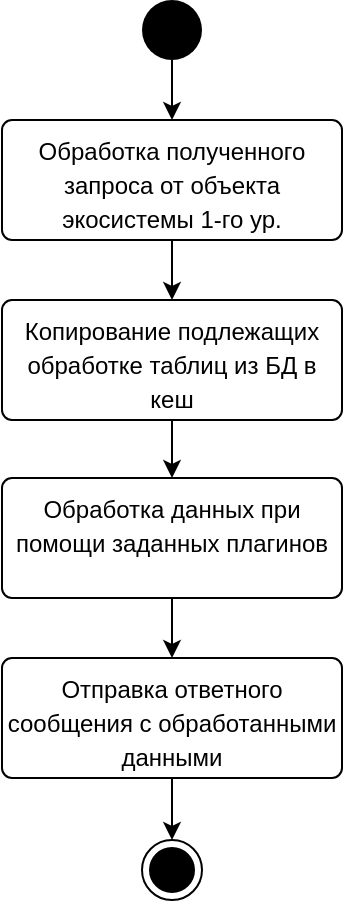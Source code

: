 <mxfile version="20.5.1" type="device" pages="4"><diagram id="eLnJWMcEk9zSA245UIGU" name="Выполнение запроса на получение статистики"><mxGraphModel dx="1038" dy="547" grid="1" gridSize="10" guides="1" tooltips="1" connect="1" arrows="1" fold="1" page="1" pageScale="1" pageWidth="827" pageHeight="1169" math="0" shadow="0"><root><mxCell id="0"/><mxCell id="1" parent="0"/><mxCell id="Grs-Pjf0tlLQb8pq8pSi-1" style="edgeStyle=orthogonalEdgeStyle;rounded=0;orthogonalLoop=1;jettySize=auto;html=1;" edge="1" parent="1" source="Grs-Pjf0tlLQb8pq8pSi-2" target="Grs-Pjf0tlLQb8pq8pSi-6"><mxGeometry relative="1" as="geometry"/></mxCell><mxCell id="Grs-Pjf0tlLQb8pq8pSi-2" value="&lt;span style=&quot;font-size: 12px;&quot;&gt;&lt;font style=&quot;vertical-align: inherit;&quot;&gt;&lt;font style=&quot;vertical-align: inherit;&quot;&gt;&lt;font style=&quot;vertical-align: inherit;&quot;&gt;&lt;font style=&quot;vertical-align: inherit;&quot;&gt;Обработка полученного запроса от объекта экосистемы 1-го ур.&lt;/font&gt;&lt;/font&gt;&lt;/font&gt;&lt;/font&gt;&lt;/span&gt;" style="html=1;align=center;verticalAlign=top;rounded=1;absoluteArcSize=1;arcSize=10;dashed=0;fontSize=14;whiteSpace=wrap;" vertex="1" parent="1"><mxGeometry x="40" y="100" width="170" height="60" as="geometry"/></mxCell><mxCell id="Grs-Pjf0tlLQb8pq8pSi-3" style="edgeStyle=orthogonalEdgeStyle;rounded=0;orthogonalLoop=1;jettySize=auto;html=1;" edge="1" parent="1" source="Grs-Pjf0tlLQb8pq8pSi-4" target="Grs-Pjf0tlLQb8pq8pSi-2"><mxGeometry relative="1" as="geometry"/></mxCell><mxCell id="Grs-Pjf0tlLQb8pq8pSi-4" value="" style="ellipse;fillColor=#000000;strokeColor=none;fontSize=14;html=1;" vertex="1" parent="1"><mxGeometry x="110" y="40" width="30" height="30" as="geometry"/></mxCell><mxCell id="Grs-Pjf0tlLQb8pq8pSi-5" style="edgeStyle=orthogonalEdgeStyle;rounded=0;orthogonalLoop=1;jettySize=auto;html=1;" edge="1" parent="1" source="Grs-Pjf0tlLQb8pq8pSi-6" target="Grs-Pjf0tlLQb8pq8pSi-8"><mxGeometry relative="1" as="geometry"/></mxCell><mxCell id="Grs-Pjf0tlLQb8pq8pSi-6" value="&lt;span style=&quot;font-size: 12px;&quot;&gt;&lt;font style=&quot;vertical-align: inherit;&quot;&gt;&lt;font style=&quot;vertical-align: inherit;&quot;&gt;&lt;font style=&quot;vertical-align: inherit;&quot;&gt;&lt;font style=&quot;vertical-align: inherit;&quot;&gt;Копирование подлежащих обработке таблиц из БД в кеш&lt;/font&gt;&lt;/font&gt;&lt;/font&gt;&lt;/font&gt;&lt;/span&gt;" style="html=1;align=center;verticalAlign=top;rounded=1;absoluteArcSize=1;arcSize=10;dashed=0;fontSize=14;whiteSpace=wrap;" vertex="1" parent="1"><mxGeometry x="40" y="190" width="170" height="60" as="geometry"/></mxCell><mxCell id="Grs-Pjf0tlLQb8pq8pSi-7" style="edgeStyle=orthogonalEdgeStyle;rounded=0;orthogonalLoop=1;jettySize=auto;html=1;" edge="1" parent="1" source="Grs-Pjf0tlLQb8pq8pSi-8" target="Grs-Pjf0tlLQb8pq8pSi-10"><mxGeometry relative="1" as="geometry"/></mxCell><mxCell id="Grs-Pjf0tlLQb8pq8pSi-8" value="&lt;span style=&quot;font-size: 12px;&quot;&gt;&lt;font style=&quot;vertical-align: inherit;&quot;&gt;&lt;font style=&quot;vertical-align: inherit;&quot;&gt;&lt;font style=&quot;vertical-align: inherit;&quot;&gt;&lt;font style=&quot;vertical-align: inherit;&quot;&gt;Обработка данных при помощи заданных плагинов&lt;/font&gt;&lt;/font&gt;&lt;/font&gt;&lt;/font&gt;&lt;/span&gt;" style="html=1;align=center;verticalAlign=top;rounded=1;absoluteArcSize=1;arcSize=10;dashed=0;fontSize=14;whiteSpace=wrap;" vertex="1" parent="1"><mxGeometry x="40" y="279" width="170" height="60" as="geometry"/></mxCell><mxCell id="Grs-Pjf0tlLQb8pq8pSi-9" style="edgeStyle=orthogonalEdgeStyle;rounded=0;orthogonalLoop=1;jettySize=auto;html=1;" edge="1" parent="1" source="Grs-Pjf0tlLQb8pq8pSi-10" target="Grs-Pjf0tlLQb8pq8pSi-11"><mxGeometry relative="1" as="geometry"/></mxCell><mxCell id="Grs-Pjf0tlLQb8pq8pSi-10" value="&lt;span style=&quot;font-size: 12px;&quot;&gt;Отправка ответного сообщения с обработанными данными&lt;/span&gt;" style="html=1;align=center;verticalAlign=top;rounded=1;absoluteArcSize=1;arcSize=10;dashed=0;fontSize=14;whiteSpace=wrap;" vertex="1" parent="1"><mxGeometry x="40" y="369" width="170" height="60" as="geometry"/></mxCell><mxCell id="Grs-Pjf0tlLQb8pq8pSi-11" value="" style="ellipse;html=1;shape=endState;fillColor=#000000;strokeColor=#000000;fontSize=14;" vertex="1" parent="1"><mxGeometry x="110" y="460" width="30" height="30" as="geometry"/></mxCell></root></mxGraphModel></diagram><diagram id="-PtWcBwnGmhwgazIFR6Q" name="Работа с набором плагинов"><mxGraphModel dx="1038" dy="547" grid="1" gridSize="10" guides="1" tooltips="1" connect="1" arrows="1" fold="1" page="1" pageScale="1" pageWidth="827" pageHeight="1169" math="0" shadow="0"><root><mxCell id="0"/><mxCell id="1" parent="0"/><mxCell id="3Bv6H7lremDi5raw1R_Z-1" style="edgeStyle=orthogonalEdgeStyle;rounded=0;orthogonalLoop=1;jettySize=auto;html=1;" edge="1" parent="1" source="3Bv6H7lremDi5raw1R_Z-2" target="3Bv6H7lremDi5raw1R_Z-13"><mxGeometry relative="1" as="geometry"/></mxCell><mxCell id="3Bv6H7lremDi5raw1R_Z-2" value="&lt;span style=&quot;font-size: 12px;&quot;&gt;&lt;font style=&quot;vertical-align: inherit;&quot;&gt;&lt;font style=&quot;vertical-align: inherit;&quot;&gt;&lt;font style=&quot;vertical-align: inherit;&quot;&gt;&lt;font style=&quot;vertical-align: inherit;&quot;&gt;Обработка полученного запроса от объекта экосистемы 1-го ур.&lt;/font&gt;&lt;/font&gt;&lt;/font&gt;&lt;/font&gt;&lt;/span&gt;" style="html=1;align=center;verticalAlign=top;rounded=1;absoluteArcSize=1;arcSize=10;dashed=0;fontSize=14;whiteSpace=wrap;" vertex="1" parent="1"><mxGeometry x="450" y="105" width="170" height="60" as="geometry"/></mxCell><mxCell id="3Bv6H7lremDi5raw1R_Z-3" style="edgeStyle=orthogonalEdgeStyle;rounded=0;orthogonalLoop=1;jettySize=auto;html=1;" edge="1" parent="1" source="3Bv6H7lremDi5raw1R_Z-4" target="3Bv6H7lremDi5raw1R_Z-2"><mxGeometry relative="1" as="geometry"/></mxCell><mxCell id="3Bv6H7lremDi5raw1R_Z-4" value="" style="ellipse;fillColor=#000000;strokeColor=none;fontSize=14;html=1;" vertex="1" parent="1"><mxGeometry x="520" y="40" width="30" height="30" as="geometry"/></mxCell><mxCell id="3Bv6H7lremDi5raw1R_Z-5" style="edgeStyle=orthogonalEdgeStyle;rounded=0;orthogonalLoop=1;jettySize=auto;html=1;" edge="1" parent="1" source="3Bv6H7lremDi5raw1R_Z-6" target="3Bv6H7lremDi5raw1R_Z-22"><mxGeometry relative="1" as="geometry"/></mxCell><mxCell id="3Bv6H7lremDi5raw1R_Z-6" value="&lt;span style=&quot;font-size: 12px;&quot;&gt;Проверка имеющихся плагинов&lt;/span&gt;" style="html=1;align=center;verticalAlign=top;rounded=1;absoluteArcSize=1;arcSize=10;dashed=0;fontSize=14;whiteSpace=wrap;" vertex="1" parent="1"><mxGeometry x="570" y="320" width="170" height="45" as="geometry"/></mxCell><mxCell id="3Bv6H7lremDi5raw1R_Z-7" style="edgeStyle=orthogonalEdgeStyle;rounded=0;orthogonalLoop=1;jettySize=auto;html=1;" edge="1" parent="1" source="3Bv6H7lremDi5raw1R_Z-13" target="3Bv6H7lremDi5raw1R_Z-6"><mxGeometry relative="1" as="geometry"/></mxCell><mxCell id="3Bv6H7lremDi5raw1R_Z-8" value="[Добавление]" style="edgeLabel;html=1;align=center;verticalAlign=middle;resizable=0;points=[];" vertex="1" connectable="0" parent="3Bv6H7lremDi5raw1R_Z-7"><mxGeometry x="-0.492" y="-2" relative="1" as="geometry"><mxPoint x="17" as="offset"/></mxGeometry></mxCell><mxCell id="3Bv6H7lremDi5raw1R_Z-9" style="edgeStyle=orthogonalEdgeStyle;rounded=0;orthogonalLoop=1;jettySize=auto;html=1;" edge="1" parent="1" source="3Bv6H7lremDi5raw1R_Z-13" target="3Bv6H7lremDi5raw1R_Z-15"><mxGeometry relative="1" as="geometry"><Array as="points"><mxPoint x="535" y="280"/><mxPoint x="415" y="280"/></Array></mxGeometry></mxCell><mxCell id="3Bv6H7lremDi5raw1R_Z-10" value="[Удаление]" style="edgeLabel;html=1;align=center;verticalAlign=middle;resizable=0;points=[];" vertex="1" connectable="0" parent="3Bv6H7lremDi5raw1R_Z-9"><mxGeometry x="-0.354" y="3" relative="1" as="geometry"><mxPoint as="offset"/></mxGeometry></mxCell><mxCell id="3Bv6H7lremDi5raw1R_Z-11" style="edgeStyle=orthogonalEdgeStyle;rounded=0;orthogonalLoop=1;jettySize=auto;html=1;" edge="1" parent="1" source="3Bv6H7lremDi5raw1R_Z-13" target="3Bv6H7lremDi5raw1R_Z-40"><mxGeometry relative="1" as="geometry"/></mxCell><mxCell id="3Bv6H7lremDi5raw1R_Z-12" value="[Чтение]" style="edgeLabel;html=1;align=center;verticalAlign=middle;resizable=0;points=[];" vertex="1" connectable="0" parent="3Bv6H7lremDi5raw1R_Z-11"><mxGeometry x="-0.854" y="1" relative="1" as="geometry"><mxPoint as="offset"/></mxGeometry></mxCell><mxCell id="3Bv6H7lremDi5raw1R_Z-13" value="" style="rhombus;fontSize=12;" vertex="1" parent="1"><mxGeometry x="520" y="205" width="30" height="30" as="geometry"/></mxCell><mxCell id="3Bv6H7lremDi5raw1R_Z-14" style="edgeStyle=orthogonalEdgeStyle;rounded=0;orthogonalLoop=1;jettySize=auto;html=1;" edge="1" parent="1" source="3Bv6H7lremDi5raw1R_Z-15" target="3Bv6H7lremDi5raw1R_Z-28"><mxGeometry relative="1" as="geometry"/></mxCell><mxCell id="3Bv6H7lremDi5raw1R_Z-15" value="&lt;span style=&quot;font-size: 12px;&quot;&gt;Проверка имеющихся плагинов&lt;/span&gt;" style="html=1;align=center;verticalAlign=top;rounded=1;absoluteArcSize=1;arcSize=10;dashed=0;fontSize=14;whiteSpace=wrap;" vertex="1" parent="1"><mxGeometry x="330" y="320" width="170" height="45" as="geometry"/></mxCell><mxCell id="3Bv6H7lremDi5raw1R_Z-16" value="&lt;div style=&quot;&quot;&gt;&lt;/div&gt;&lt;span style=&quot;text-align: center;&quot;&gt;Какое действие&lt;br&gt;выбрано?&lt;/span&gt;" style="shape=note2;boundedLbl=1;whiteSpace=wrap;html=1;size=14;verticalAlign=middle;align=left;fontSize=12;spacingTop=0;" vertex="1" parent="1"><mxGeometry x="630" y="140" width="110" height="60" as="geometry"/></mxCell><mxCell id="3Bv6H7lremDi5raw1R_Z-17" style="rounded=0;orthogonalLoop=1;jettySize=auto;html=1;fontSize=12;endArrow=none;endFill=0;dashed=1;" edge="1" parent="1" source="3Bv6H7lremDi5raw1R_Z-16" target="3Bv6H7lremDi5raw1R_Z-13"><mxGeometry relative="1" as="geometry"><mxPoint x="70" y="311.346" as="sourcePoint"/><mxPoint x="530" y="255" as="targetPoint"/></mxGeometry></mxCell><mxCell id="3Bv6H7lremDi5raw1R_Z-18" style="edgeStyle=orthogonalEdgeStyle;rounded=0;orthogonalLoop=1;jettySize=auto;html=1;" edge="1" parent="1" source="3Bv6H7lremDi5raw1R_Z-22" target="3Bv6H7lremDi5raw1R_Z-32"><mxGeometry relative="1" as="geometry"/></mxCell><mxCell id="3Bv6H7lremDi5raw1R_Z-19" value="[Нет]" style="edgeLabel;html=1;align=center;verticalAlign=middle;resizable=0;points=[];" vertex="1" connectable="0" parent="3Bv6H7lremDi5raw1R_Z-18"><mxGeometry x="-0.617" y="-5" relative="1" as="geometry"><mxPoint as="offset"/></mxGeometry></mxCell><mxCell id="3Bv6H7lremDi5raw1R_Z-20" style="edgeStyle=orthogonalEdgeStyle;rounded=0;orthogonalLoop=1;jettySize=auto;html=1;" edge="1" parent="1" source="3Bv6H7lremDi5raw1R_Z-22" target="3Bv6H7lremDi5raw1R_Z-38"><mxGeometry relative="1" as="geometry"><Array as="points"><mxPoint x="550" y="410"/></Array></mxGeometry></mxCell><mxCell id="3Bv6H7lremDi5raw1R_Z-21" value="[Да]" style="edgeLabel;html=1;align=center;verticalAlign=middle;resizable=0;points=[];" vertex="1" connectable="0" parent="3Bv6H7lremDi5raw1R_Z-20"><mxGeometry x="-0.896" y="1" relative="1" as="geometry"><mxPoint x="-7" y="-1" as="offset"/></mxGeometry></mxCell><mxCell id="3Bv6H7lremDi5raw1R_Z-22" value="" style="rhombus;fontSize=12;" vertex="1" parent="1"><mxGeometry x="640" y="395" width="30" height="30" as="geometry"/></mxCell><mxCell id="3Bv6H7lremDi5raw1R_Z-23" style="rounded=0;orthogonalLoop=1;jettySize=auto;html=1;fontSize=12;endArrow=none;endFill=0;dashed=1;" edge="1" parent="1" source="3Bv6H7lremDi5raw1R_Z-35" target="3Bv6H7lremDi5raw1R_Z-22"><mxGeometry relative="1" as="geometry"><mxPoint x="781" y="436.713" as="sourcePoint"/><mxPoint x="650" y="510" as="targetPoint"/></mxGeometry></mxCell><mxCell id="3Bv6H7lremDi5raw1R_Z-24" style="edgeStyle=orthogonalEdgeStyle;rounded=0;orthogonalLoop=1;jettySize=auto;html=1;" edge="1" parent="1" source="3Bv6H7lremDi5raw1R_Z-28" target="3Bv6H7lremDi5raw1R_Z-34"><mxGeometry relative="1" as="geometry"/></mxCell><mxCell id="3Bv6H7lremDi5raw1R_Z-25" value="[Да]" style="edgeLabel;html=1;align=center;verticalAlign=middle;resizable=0;points=[];" vertex="1" connectable="0" parent="3Bv6H7lremDi5raw1R_Z-24"><mxGeometry x="-0.729" relative="1" as="geometry"><mxPoint as="offset"/></mxGeometry></mxCell><mxCell id="3Bv6H7lremDi5raw1R_Z-26" style="edgeStyle=orthogonalEdgeStyle;rounded=0;orthogonalLoop=1;jettySize=auto;html=1;" edge="1" parent="1" source="3Bv6H7lremDi5raw1R_Z-28" target="3Bv6H7lremDi5raw1R_Z-38"><mxGeometry relative="1" as="geometry"><Array as="points"><mxPoint x="520" y="410"/></Array></mxGeometry></mxCell><mxCell id="3Bv6H7lremDi5raw1R_Z-27" value="[Нет]" style="edgeLabel;html=1;align=center;verticalAlign=middle;resizable=0;points=[];" vertex="1" connectable="0" parent="3Bv6H7lremDi5raw1R_Z-26"><mxGeometry x="-0.936" y="-2" relative="1" as="geometry"><mxPoint x="12" y="-2" as="offset"/></mxGeometry></mxCell><mxCell id="3Bv6H7lremDi5raw1R_Z-28" value="" style="rhombus;fontSize=12;" vertex="1" parent="1"><mxGeometry x="400" y="395" width="30" height="30" as="geometry"/></mxCell><mxCell id="3Bv6H7lremDi5raw1R_Z-29" style="rounded=0;orthogonalLoop=1;jettySize=auto;html=1;fontSize=12;endArrow=none;endFill=0;dashed=1;" edge="1" parent="1" source="3Bv6H7lremDi5raw1R_Z-36" target="3Bv6H7lremDi5raw1R_Z-28"><mxGeometry relative="1" as="geometry"><mxPoint x="441" y="471.713" as="sourcePoint"/><mxPoint x="310" y="545" as="targetPoint"/></mxGeometry></mxCell><mxCell id="3Bv6H7lremDi5raw1R_Z-30" value="" style="ellipse;html=1;shape=endState;fillColor=#000000;strokeColor=#000000;fontSize=14;" vertex="1" parent="1"><mxGeometry x="520" y="585" width="30" height="30" as="geometry"/></mxCell><mxCell id="3Bv6H7lremDi5raw1R_Z-31" style="edgeStyle=orthogonalEdgeStyle;rounded=0;orthogonalLoop=1;jettySize=auto;html=1;" edge="1" parent="1" source="3Bv6H7lremDi5raw1R_Z-32" target="3Bv6H7lremDi5raw1R_Z-38"><mxGeometry relative="1" as="geometry"><Array as="points"><mxPoint x="655" y="530"/></Array></mxGeometry></mxCell><mxCell id="3Bv6H7lremDi5raw1R_Z-32" value="&lt;span style=&quot;font-size: 12px;&quot;&gt;Добавление данного плагина&lt;/span&gt;" style="html=1;align=center;verticalAlign=top;rounded=1;absoluteArcSize=1;arcSize=10;dashed=0;fontSize=14;whiteSpace=wrap;" vertex="1" parent="1"><mxGeometry x="570" y="455" width="170" height="30" as="geometry"/></mxCell><mxCell id="3Bv6H7lremDi5raw1R_Z-33" style="edgeStyle=orthogonalEdgeStyle;rounded=0;orthogonalLoop=1;jettySize=auto;html=1;" edge="1" parent="1" source="3Bv6H7lremDi5raw1R_Z-34" target="3Bv6H7lremDi5raw1R_Z-38"><mxGeometry relative="1" as="geometry"><mxPoint x="490" y="680" as="targetPoint"/><Array as="points"><mxPoint x="415" y="520"/></Array></mxGeometry></mxCell><mxCell id="3Bv6H7lremDi5raw1R_Z-34" value="&lt;span style=&quot;font-size: 12px;&quot;&gt;Удаление данного плагина&lt;/span&gt;" style="html=1;align=center;verticalAlign=top;rounded=1;absoluteArcSize=1;arcSize=10;dashed=0;fontSize=14;whiteSpace=wrap;" vertex="1" parent="1"><mxGeometry x="330" y="455" width="170" height="30" as="geometry"/></mxCell><mxCell id="3Bv6H7lremDi5raw1R_Z-35" value="&lt;div style=&quot;&quot;&gt;&lt;/div&gt;&lt;div style=&quot;text-align: center;&quot;&gt;Данный плагин уже имеется?&lt;br&gt;&lt;/div&gt;" style="shape=note2;boundedLbl=1;whiteSpace=wrap;html=1;size=14;verticalAlign=middle;align=left;fontSize=12;spacingTop=0;" vertex="1" parent="1"><mxGeometry x="690" y="375" width="110" height="60" as="geometry"/></mxCell><mxCell id="3Bv6H7lremDi5raw1R_Z-36" value="&lt;div style=&quot;&quot;&gt;&lt;/div&gt;&lt;span style=&quot;text-align: center;&quot;&gt;Данный плагин имеется?&lt;/span&gt;" style="shape=note2;boundedLbl=1;whiteSpace=wrap;html=1;size=14;verticalAlign=middle;align=left;fontSize=12;spacingTop=0;" vertex="1" parent="1"><mxGeometry x="270" y="375" width="110" height="60" as="geometry"/></mxCell><mxCell id="3Bv6H7lremDi5raw1R_Z-37" style="edgeStyle=orthogonalEdgeStyle;rounded=0;orthogonalLoop=1;jettySize=auto;html=1;" edge="1" parent="1" source="3Bv6H7lremDi5raw1R_Z-38" target="3Bv6H7lremDi5raw1R_Z-30"><mxGeometry relative="1" as="geometry"/></mxCell><mxCell id="3Bv6H7lremDi5raw1R_Z-38" value="&lt;span style=&quot;font-size: 12px;&quot;&gt;Отправка ответного сообщения об итоге работы&lt;/span&gt;" style="html=1;align=center;verticalAlign=top;rounded=1;absoluteArcSize=1;arcSize=10;dashed=0;fontSize=14;whiteSpace=wrap;" vertex="1" parent="1"><mxGeometry x="450" y="505" width="170" height="50" as="geometry"/></mxCell><mxCell id="3Bv6H7lremDi5raw1R_Z-39" style="edgeStyle=orthogonalEdgeStyle;rounded=0;orthogonalLoop=1;jettySize=auto;html=1;" edge="1" parent="1" source="3Bv6H7lremDi5raw1R_Z-40" target="3Bv6H7lremDi5raw1R_Z-38"><mxGeometry relative="1" as="geometry"><Array as="points"><mxPoint x="225" y="540"/></Array></mxGeometry></mxCell><mxCell id="3Bv6H7lremDi5raw1R_Z-40" value="&lt;span style=&quot;font-size: 12px;&quot;&gt;Копирование списка имеющихся плагинов&lt;/span&gt;" style="html=1;align=center;verticalAlign=top;rounded=1;absoluteArcSize=1;arcSize=10;dashed=0;fontSize=14;whiteSpace=wrap;" vertex="1" parent="1"><mxGeometry x="140" y="320" width="170" height="45" as="geometry"/></mxCell></root></mxGraphModel></diagram><diagram id="IcGbIWEDaq1yMKV68-Fs" name="Чтение информации о конфигурации и её ограничениях целостности"><mxGraphModel dx="1038" dy="547" grid="1" gridSize="10" guides="1" tooltips="1" connect="1" arrows="1" fold="1" page="1" pageScale="1" pageWidth="827" pageHeight="1169" math="0" shadow="0"><root><mxCell id="0"/><mxCell id="1" parent="0"/><mxCell id="5kYDC8ofSHA2iDdrLOfN-1" style="edgeStyle=orthogonalEdgeStyle;rounded=0;orthogonalLoop=1;jettySize=auto;html=1;" edge="1" parent="1" source="5kYDC8ofSHA2iDdrLOfN-2" target="5kYDC8ofSHA2iDdrLOfN-10"><mxGeometry relative="1" as="geometry"><mxPoint x="125" y="190" as="targetPoint"/></mxGeometry></mxCell><mxCell id="5kYDC8ofSHA2iDdrLOfN-2" value="&lt;span style=&quot;font-size: 12px;&quot;&gt;&lt;font style=&quot;vertical-align: inherit;&quot;&gt;&lt;font style=&quot;vertical-align: inherit;&quot;&gt;&lt;font style=&quot;vertical-align: inherit;&quot;&gt;&lt;font style=&quot;vertical-align: inherit;&quot;&gt;Обработка полученного запроса от объекта экосистемы 1-го ур.&lt;/font&gt;&lt;/font&gt;&lt;/font&gt;&lt;/font&gt;&lt;/span&gt;" style="html=1;align=center;verticalAlign=top;rounded=1;absoluteArcSize=1;arcSize=10;dashed=0;fontSize=14;whiteSpace=wrap;" vertex="1" parent="1"><mxGeometry x="40" y="100" width="170" height="60" as="geometry"/></mxCell><mxCell id="5kYDC8ofSHA2iDdrLOfN-3" style="edgeStyle=orthogonalEdgeStyle;rounded=0;orthogonalLoop=1;jettySize=auto;html=1;" edge="1" parent="1" source="5kYDC8ofSHA2iDdrLOfN-4" target="5kYDC8ofSHA2iDdrLOfN-2"><mxGeometry relative="1" as="geometry"/></mxCell><mxCell id="5kYDC8ofSHA2iDdrLOfN-4" value="" style="ellipse;fillColor=#000000;strokeColor=none;fontSize=14;html=1;" vertex="1" parent="1"><mxGeometry x="110" y="40" width="30" height="30" as="geometry"/></mxCell><mxCell id="5kYDC8ofSHA2iDdrLOfN-9" style="edgeStyle=orthogonalEdgeStyle;rounded=0;orthogonalLoop=1;jettySize=auto;html=1;" edge="1" parent="1" source="5kYDC8ofSHA2iDdrLOfN-10" target="5kYDC8ofSHA2iDdrLOfN-11"><mxGeometry relative="1" as="geometry"/></mxCell><mxCell id="5kYDC8ofSHA2iDdrLOfN-10" value="&lt;span style=&quot;font-size: 12px;&quot;&gt;Отправка ответного сообщения с информацией о конфигурации компонента&lt;/span&gt;" style="html=1;align=center;verticalAlign=top;rounded=1;absoluteArcSize=1;arcSize=10;dashed=0;fontSize=14;whiteSpace=wrap;" vertex="1" parent="1"><mxGeometry x="40" y="190" width="170" height="60" as="geometry"/></mxCell><mxCell id="5kYDC8ofSHA2iDdrLOfN-11" value="" style="ellipse;html=1;shape=endState;fillColor=#000000;strokeColor=#000000;fontSize=14;" vertex="1" parent="1"><mxGeometry x="110" y="281" width="30" height="30" as="geometry"/></mxCell></root></mxGraphModel></diagram><diagram id="lPDYDIaimg0QFWT1KbxF" name="Чтение конфигурации для клиентской части"><mxGraphModel dx="1038" dy="547" grid="1" gridSize="10" guides="1" tooltips="1" connect="1" arrows="1" fold="1" page="1" pageScale="1" pageWidth="827" pageHeight="1169" math="0" shadow="0"><root><mxCell id="0"/><mxCell id="1" parent="0"/><mxCell id="K4DcBpy-xGClKQzc94oh-1" style="edgeStyle=orthogonalEdgeStyle;rounded=0;orthogonalLoop=1;jettySize=auto;html=1;" edge="1" parent="1" source="K4DcBpy-xGClKQzc94oh-2" target="K4DcBpy-xGClKQzc94oh-6"><mxGeometry relative="1" as="geometry"><mxPoint x="125" y="190" as="targetPoint"/></mxGeometry></mxCell><mxCell id="K4DcBpy-xGClKQzc94oh-2" value="&lt;span style=&quot;font-size: 12px;&quot;&gt;&lt;font style=&quot;vertical-align: inherit;&quot;&gt;&lt;font style=&quot;vertical-align: inherit;&quot;&gt;&lt;font style=&quot;vertical-align: inherit;&quot;&gt;&lt;font style=&quot;vertical-align: inherit;&quot;&gt;Обработка полученного запроса от объекта экосистемы 1-го ур.&lt;/font&gt;&lt;/font&gt;&lt;/font&gt;&lt;/font&gt;&lt;/span&gt;" style="html=1;align=center;verticalAlign=top;rounded=1;absoluteArcSize=1;arcSize=10;dashed=0;fontSize=14;whiteSpace=wrap;" vertex="1" parent="1"><mxGeometry x="40" y="100" width="170" height="60" as="geometry"/></mxCell><mxCell id="K4DcBpy-xGClKQzc94oh-3" style="edgeStyle=orthogonalEdgeStyle;rounded=0;orthogonalLoop=1;jettySize=auto;html=1;" edge="1" parent="1" source="K4DcBpy-xGClKQzc94oh-4" target="K4DcBpy-xGClKQzc94oh-2"><mxGeometry relative="1" as="geometry"/></mxCell><mxCell id="K4DcBpy-xGClKQzc94oh-4" value="" style="ellipse;fillColor=#000000;strokeColor=none;fontSize=14;html=1;" vertex="1" parent="1"><mxGeometry x="110" y="40" width="30" height="30" as="geometry"/></mxCell><mxCell id="K4DcBpy-xGClKQzc94oh-5" style="edgeStyle=orthogonalEdgeStyle;rounded=0;orthogonalLoop=1;jettySize=auto;html=1;" edge="1" parent="1" source="K4DcBpy-xGClKQzc94oh-6" target="K4DcBpy-xGClKQzc94oh-7"><mxGeometry relative="1" as="geometry"/></mxCell><mxCell id="K4DcBpy-xGClKQzc94oh-6" value="&lt;span style=&quot;font-size: 12px;&quot;&gt;Отправка ответного сообщения с информацией о конфигурации клиентской части компонента&lt;/span&gt;" style="html=1;align=center;verticalAlign=top;rounded=1;absoluteArcSize=1;arcSize=10;dashed=0;fontSize=14;whiteSpace=wrap;" vertex="1" parent="1"><mxGeometry x="40" y="190" width="170" height="80" as="geometry"/></mxCell><mxCell id="K4DcBpy-xGClKQzc94oh-7" value="" style="ellipse;html=1;shape=endState;fillColor=#000000;strokeColor=#000000;fontSize=14;" vertex="1" parent="1"><mxGeometry x="110" y="300" width="30" height="30" as="geometry"/></mxCell></root></mxGraphModel></diagram></mxfile>
